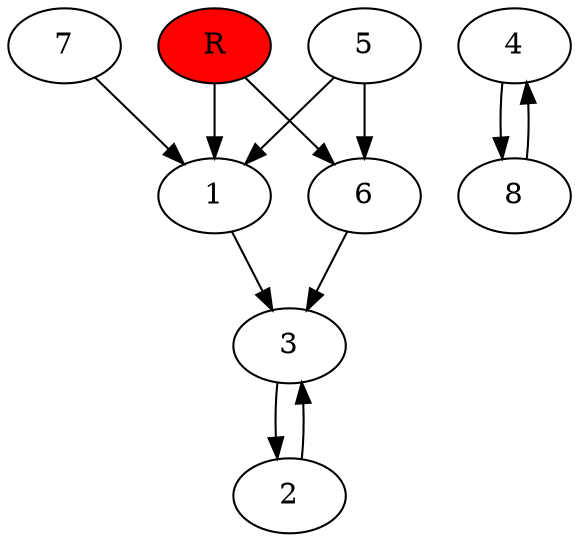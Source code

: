 digraph prb38498 {
	1
	2
	3
	4
	5
	6
	7
	8
	R [fillcolor="#ff0000" style=filled]
	1 -> 3
	2 -> 3
	3 -> 2
	4 -> 8
	5 -> 1
	5 -> 6
	6 -> 3
	7 -> 1
	8 -> 4
	R -> 1
	R -> 6
}
